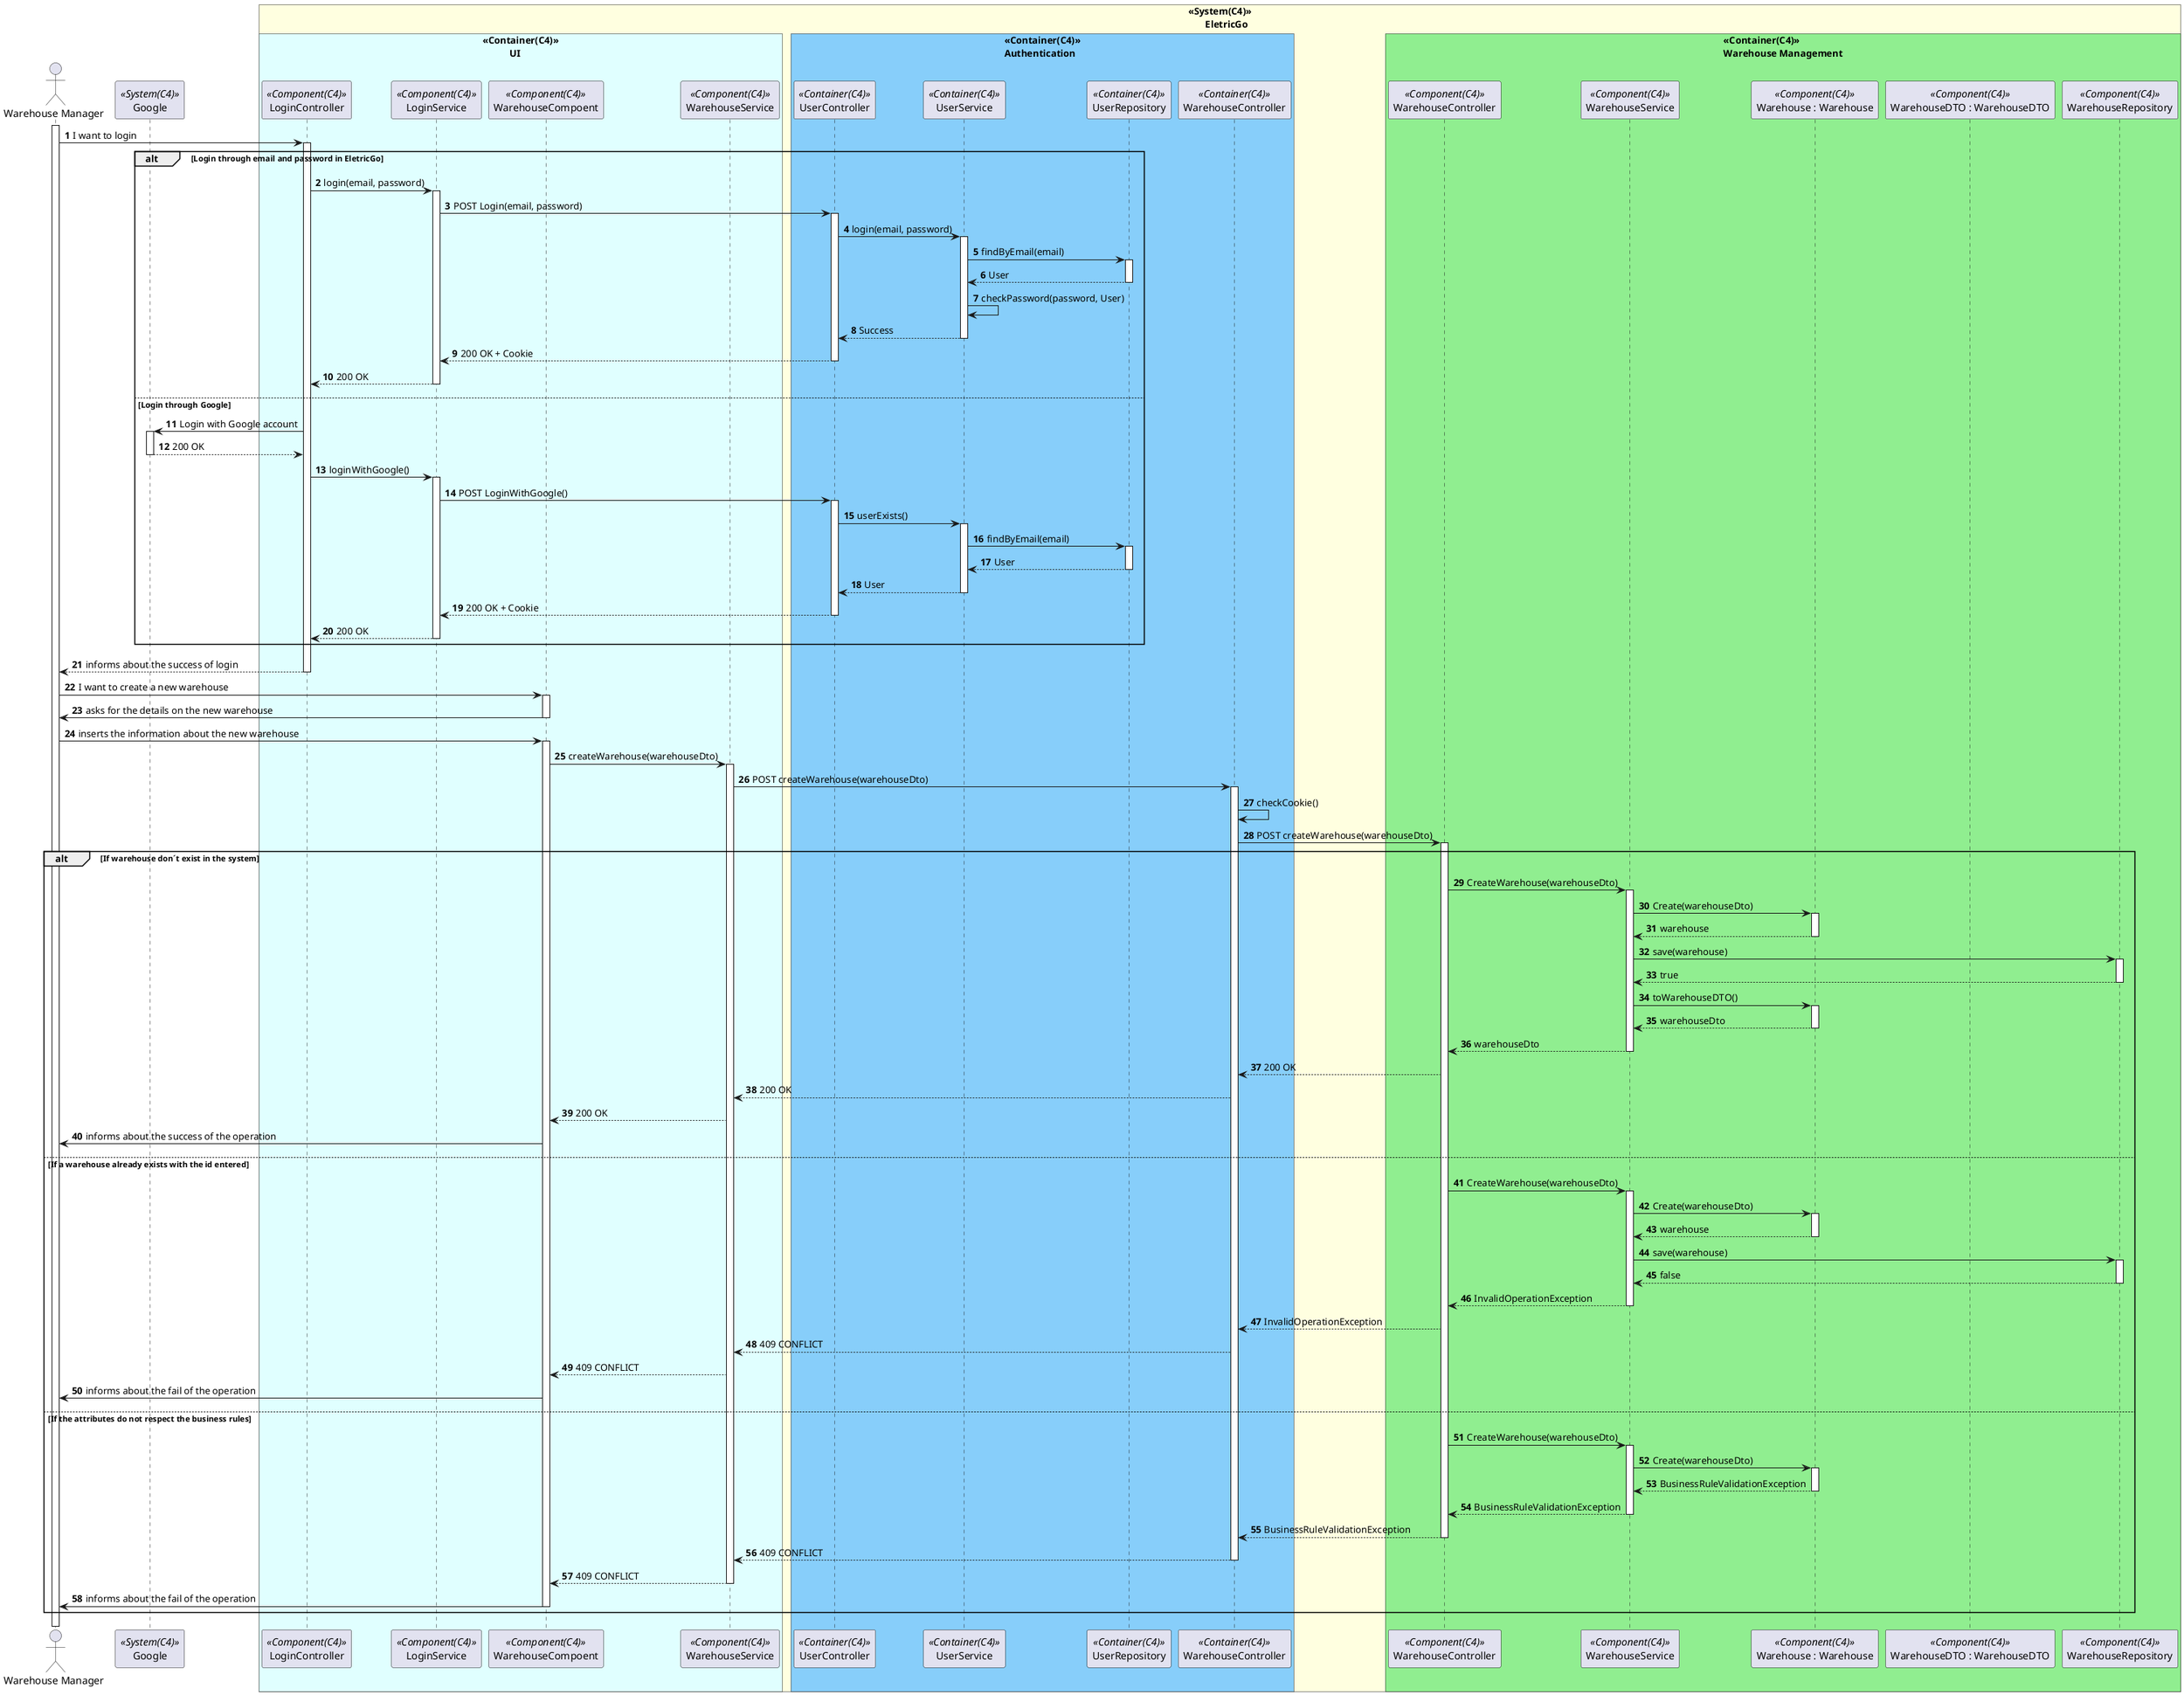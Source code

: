 
@startuml CreateWarehouseSD
autonumber
!pragma teoz true


actor "Warehouse Manager" as admin

participant Google as Google <<System(C4)>>

box "<<System(C4)>>\n       EletricGo" #LightYellow

    box "<<Container(C4)>>\n           UI" #LightCyan
        
        participant LoginController as LoginC <<Component(C4)>>
        participant LoginService as LoginS <<Component(C4)>>
    
    
    
        participant WarehouseCompoent as WarehouseC <<Component(C4)>>
        participant WarehouseService as WarehouseS <<Component(C4)>>
        

    end box

    box "<<Container(C4)>>\nAuthentication" #LightSkyBlue

        participant UserController as UserCTRL <<Container(C4)>> 
        participant UserService as UserServ <<Container(C4)>> 
        participant UserRepository as UserRepo <<Container(C4)>> 

        participant WarehouseController as WarehouseCTRL <<Container(C4)>>

    end box


    box "<<Container(C4)>>\nWarehouse Management" #LightGreen
        participant WarehouseController as  CTL <<Component(C4)>>
        participant WarehouseService as  SV <<Component(C4)>>
        participant "Warehouse : Warehouse" as  Warehouse <<Component(C4)>>
        participant "WarehouseDTO : WarehouseDTO" as  DTO <<Component(C4)>>
        participant WarehouseRepository as  WR <<Component(C4)>>
    end box
end box

activate admin
admin->LoginC: I want to login
activate LoginC

alt Login through email and password in EletricGo


    LoginC -> LoginS: login(email, password)
    activate LoginS
    LoginS -> UserCTRL: POST Login(email, password)
    activate UserCTRL

    UserCTRL -> UserServ: login(email, password)
    activate UserServ
    UserServ -> UserRepo: findByEmail(email)
    activate UserRepo
    UserRepo --> UserServ: User
    deactivate UserRepo
    UserServ -> UserServ: checkPassword(password, User)
    UserServ --> UserCTRL: Success
    deactivate UserServ


    UserCTRL --> LoginS: 200 OK + Cookie
    deactivate UserCTRL

    LoginS --> LoginC: 200 OK
    deactivate LoginS

else Login through Google

    LoginC -> Google: Login with Google account
    activate Google
    Google --> LoginC: 200 OK
    deactivate
    LoginC -> LoginS: loginWithGoogle()
    activate LoginS
    LoginS -> UserCTRL: POST LoginWithGoogle()
    activate UserCTRL
    UserCTRL -> UserServ: userExists()
    activate UserServ
    UserServ -> UserRepo: findByEmail(email)
    activate UserRepo
    UserRepo --> UserServ: User
    deactivate UserRepo
    UserServ --> UserCTRL: User
    deactivate UserServ
    UserCTRL --> LoginS: 200 OK + Cookie
    deactivate UserCTRL
    LoginS --> LoginC: 200 OK
    deactivate LoginS


end



LoginC --> admin: informs about the success of login
deactivate LoginC
admin -> WarehouseC: I want to create a new warehouse
activate WarehouseC

WarehouseC -> admin: asks for the details on the new warehouse
deactivate WarehouseC

admin -> WarehouseC: inserts the information about the new warehouse

activate WarehouseC
WarehouseC -> WarehouseS: createWarehouse(warehouseDto)
activate WarehouseS
WarehouseS -> WarehouseCTRL : POST createWarehouse(warehouseDto)
activate WarehouseCTRL

WarehouseCTRL -> WarehouseCTRL: checkCookie()

WarehouseCTRL -> CTL : POST createWarehouse(warehouseDto)
activate CTL
alt If warehouse don´t exist in the system 


    CTL -> SV : CreateWarehouse(warehouseDto)
    activate SV

    SV -> Warehouse : Create(warehouseDto)
    activate Warehouse
    Warehouse --> SV : warehouse 
    deactivate Warehouse

    SV -> WR : save(warehouse)
    activate WR
    WR --> SV : true 
    deactivate WR

    SV -> Warehouse : toWarehouseDTO()
    activate Warehouse
    Warehouse --> SV : warehouseDto
    deactivate Warehouse
    SV --> CTL : warehouseDto
    deactivate SV
    CTL --> WarehouseCTRL: 200 OK

    WarehouseCTRL --> WarehouseS : 200 OK 

    WarehouseS --> WarehouseC : 200 OK 


    WarehouseC -> admin: informs about the success of the operation


else If a warehouse already exists with the id entered


  
    CTL -> SV : CreateWarehouse(warehouseDto)
    activate SV

    SV -> Warehouse : Create(warehouseDto)
    activate Warehouse
    Warehouse --> SV : warehouse 
    deactivate Warehouse

    SV -> WR : save(warehouse)
    activate WR
    WR --> SV : false
    deactivate WR
    SV --> CTL : InvalidOperationException

    deactivate SV
    CTL --> WarehouseCTRL : InvalidOperationException

    WarehouseCTRL --> WarehouseS : 409 CONFLICT 

    WarehouseS --> WarehouseC : 409 CONFLICT 

    WarehouseC -> admin: informs about the fail of the operation


else If the attributes do not respect the business rules


    CTL -> SV : CreateWarehouse(warehouseDto)
    activate SV

    SV -> Warehouse : Create(warehouseDto)
    activate Warehouse
    Warehouse --> SV : BusinessRuleValidationException
    deactivate Warehouse

    SV --> CTL : BusinessRuleValidationException
    deactivate SV
    CTL --> WarehouseCTRL : BusinessRuleValidationException
    deactivate CTL
    WarehouseCTRL --> WarehouseS : 409 CONFLICT 
    deactivate WarehouseCTRL 
    WarehouseS --> WarehouseC : 409 CONFLICT 
    deactivate WarehouseS
    WarehouseC -> admin: informs about the fail of the operation
    deactivate WarehouseC 
end 

deactivate admin

@enduml
